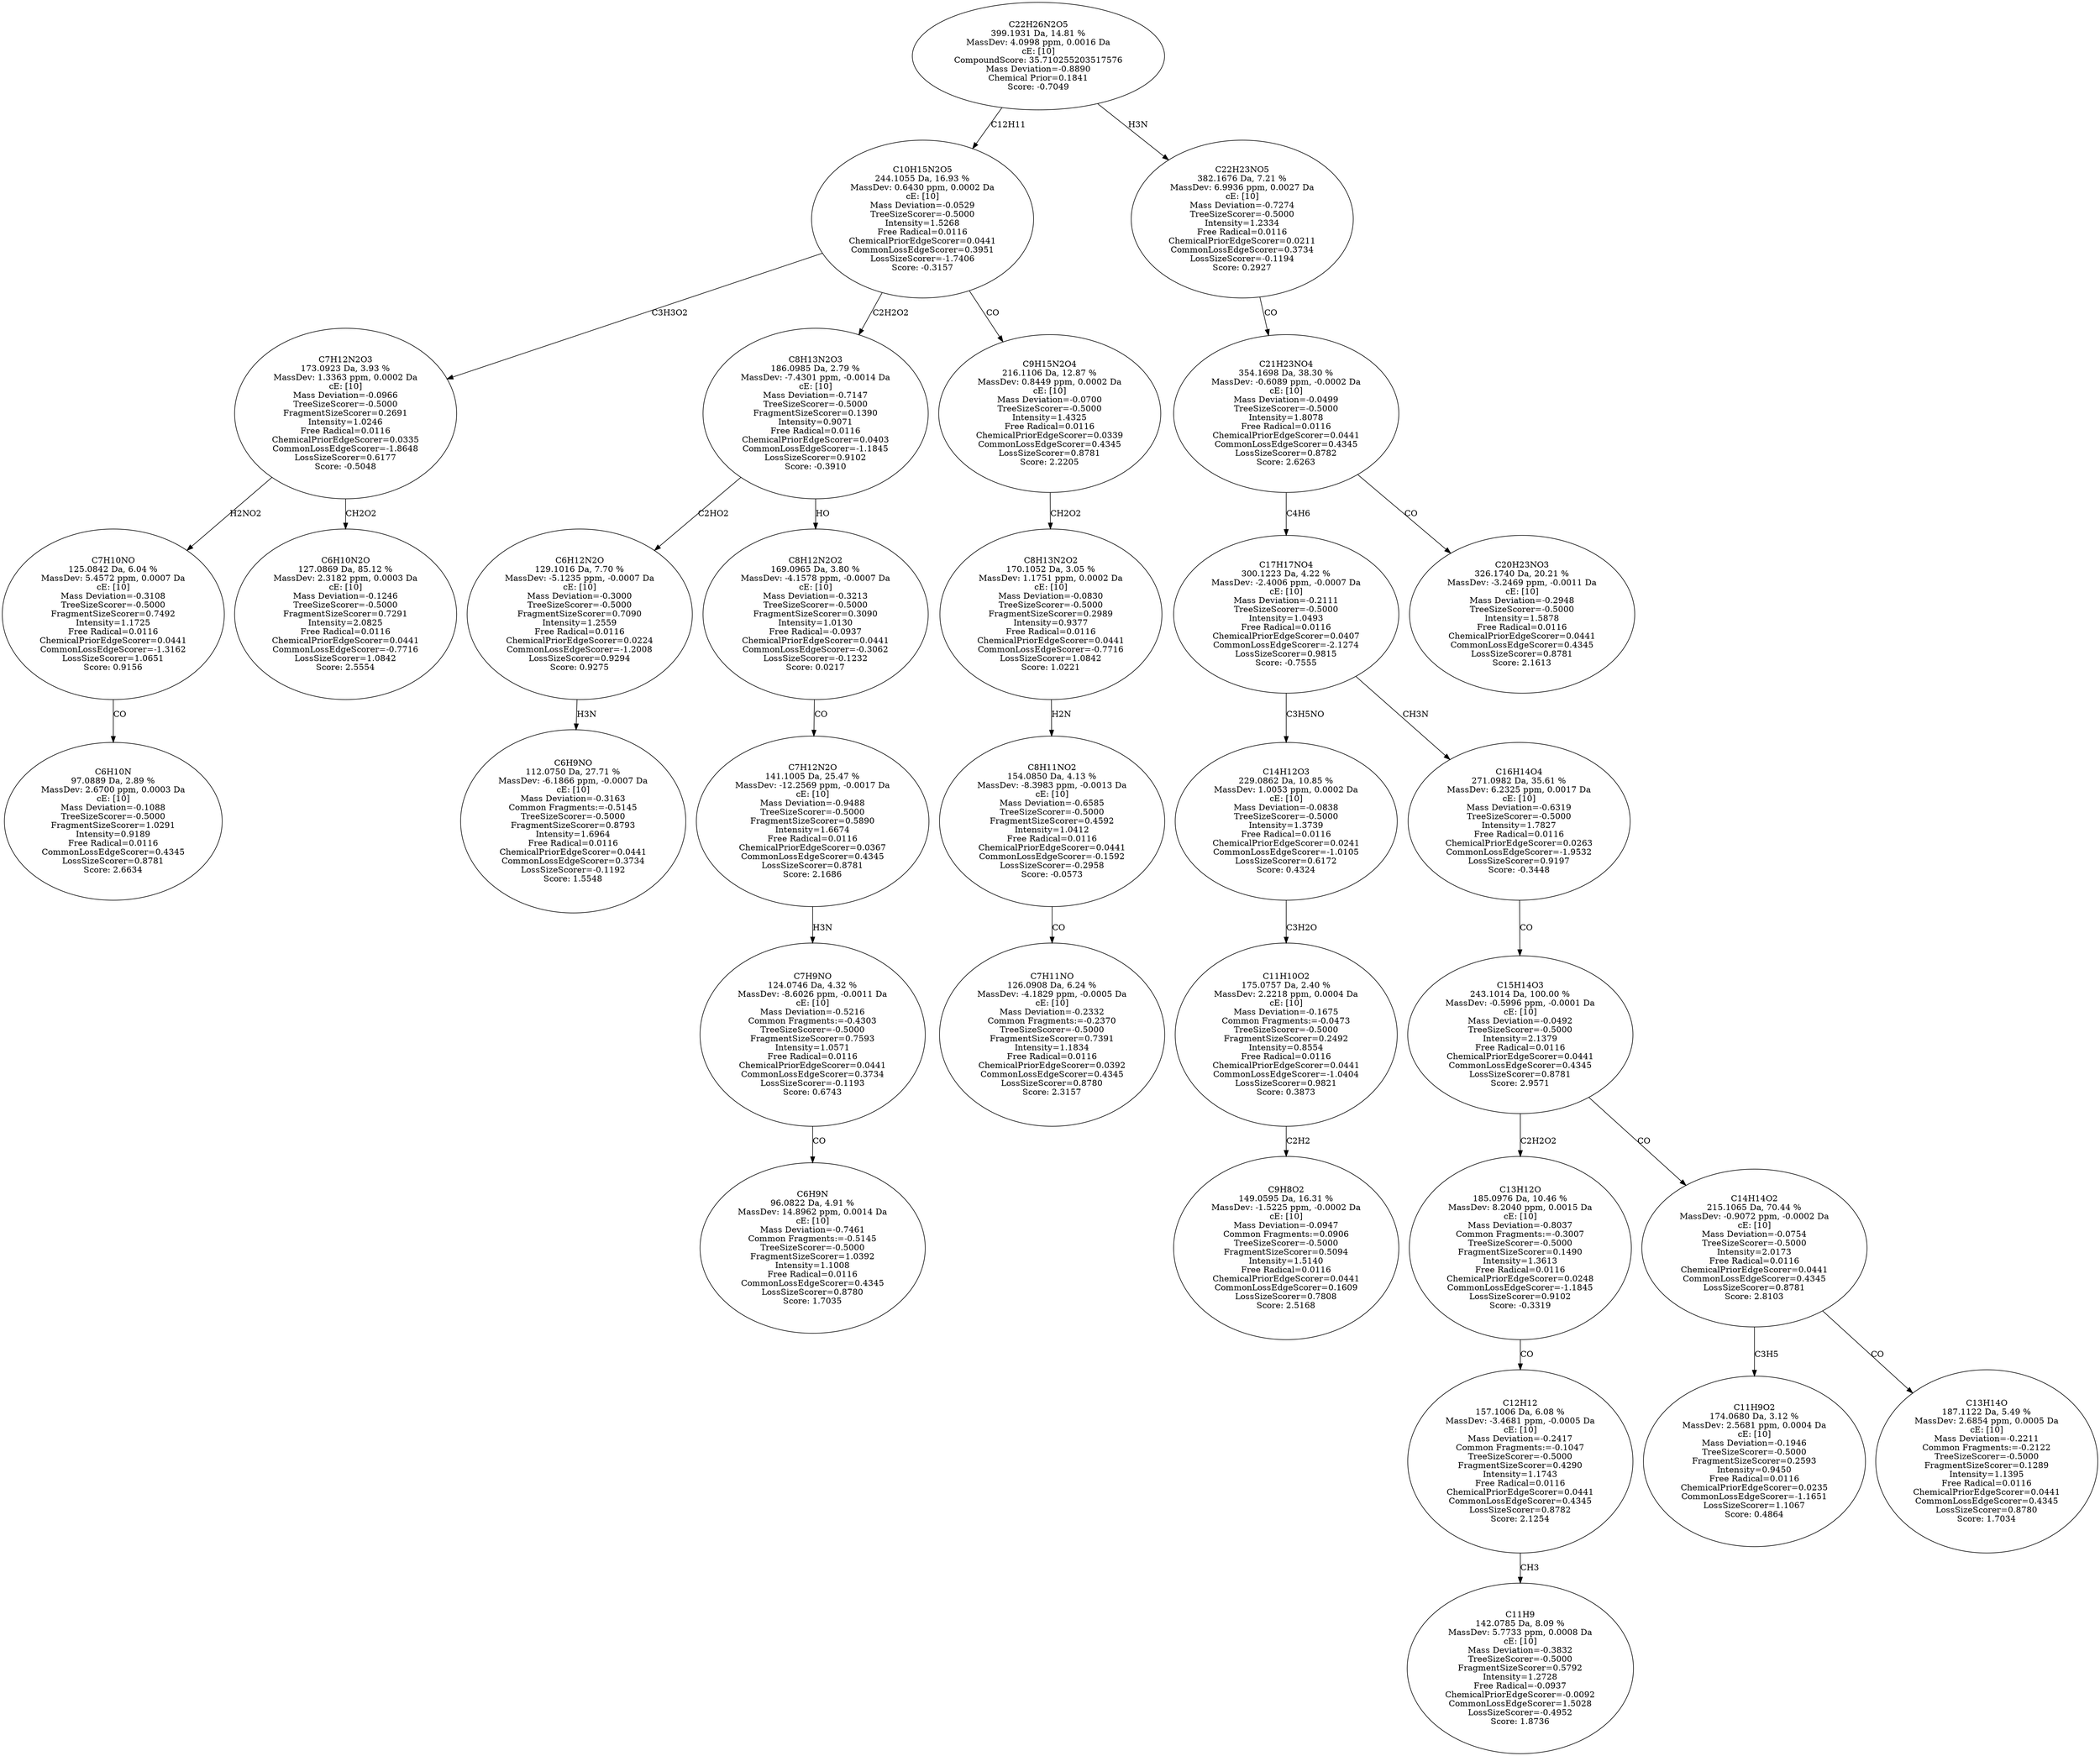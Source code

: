 strict digraph {
v1 [label="C6H10N\n97.0889 Da, 2.89 %\nMassDev: 2.6700 ppm, 0.0003 Da\ncE: [10]\nMass Deviation=-0.1088\nTreeSizeScorer=-0.5000\nFragmentSizeScorer=1.0291\nIntensity=0.9189\nFree Radical=0.0116\nCommonLossEdgeScorer=0.4345\nLossSizeScorer=0.8781\nScore: 2.6634"];
v2 [label="C7H10NO\n125.0842 Da, 6.04 %\nMassDev: 5.4572 ppm, 0.0007 Da\ncE: [10]\nMass Deviation=-0.3108\nTreeSizeScorer=-0.5000\nFragmentSizeScorer=0.7492\nIntensity=1.1725\nFree Radical=0.0116\nChemicalPriorEdgeScorer=0.0441\nCommonLossEdgeScorer=-1.3162\nLossSizeScorer=1.0651\nScore: 0.9156"];
v3 [label="C6H10N2O\n127.0869 Da, 85.12 %\nMassDev: 2.3182 ppm, 0.0003 Da\ncE: [10]\nMass Deviation=-0.1246\nTreeSizeScorer=-0.5000\nFragmentSizeScorer=0.7291\nIntensity=2.0825\nFree Radical=0.0116\nChemicalPriorEdgeScorer=0.0441\nCommonLossEdgeScorer=-0.7716\nLossSizeScorer=1.0842\nScore: 2.5554"];
v4 [label="C7H12N2O3\n173.0923 Da, 3.93 %\nMassDev: 1.3363 ppm, 0.0002 Da\ncE: [10]\nMass Deviation=-0.0966\nTreeSizeScorer=-0.5000\nFragmentSizeScorer=0.2691\nIntensity=1.0246\nFree Radical=0.0116\nChemicalPriorEdgeScorer=0.0335\nCommonLossEdgeScorer=-1.8648\nLossSizeScorer=0.6177\nScore: -0.5048"];
v5 [label="C6H9NO\n112.0750 Da, 27.71 %\nMassDev: -6.1866 ppm, -0.0007 Da\ncE: [10]\nMass Deviation=-0.3163\nCommon Fragments:=-0.5145\nTreeSizeScorer=-0.5000\nFragmentSizeScorer=0.8793\nIntensity=1.6964\nFree Radical=0.0116\nChemicalPriorEdgeScorer=0.0441\nCommonLossEdgeScorer=0.3734\nLossSizeScorer=-0.1192\nScore: 1.5548"];
v6 [label="C6H12N2O\n129.1016 Da, 7.70 %\nMassDev: -5.1235 ppm, -0.0007 Da\ncE: [10]\nMass Deviation=-0.3000\nTreeSizeScorer=-0.5000\nFragmentSizeScorer=0.7090\nIntensity=1.2559\nFree Radical=0.0116\nChemicalPriorEdgeScorer=0.0224\nCommonLossEdgeScorer=-1.2008\nLossSizeScorer=0.9294\nScore: 0.9275"];
v7 [label="C6H9N\n96.0822 Da, 4.91 %\nMassDev: 14.8962 ppm, 0.0014 Da\ncE: [10]\nMass Deviation=-0.7461\nCommon Fragments:=-0.5145\nTreeSizeScorer=-0.5000\nFragmentSizeScorer=1.0392\nIntensity=1.1008\nFree Radical=0.0116\nCommonLossEdgeScorer=0.4345\nLossSizeScorer=0.8780\nScore: 1.7035"];
v8 [label="C7H9NO\n124.0746 Da, 4.32 %\nMassDev: -8.6026 ppm, -0.0011 Da\ncE: [10]\nMass Deviation=-0.5216\nCommon Fragments:=-0.4303\nTreeSizeScorer=-0.5000\nFragmentSizeScorer=0.7593\nIntensity=1.0571\nFree Radical=0.0116\nChemicalPriorEdgeScorer=0.0441\nCommonLossEdgeScorer=0.3734\nLossSizeScorer=-0.1193\nScore: 0.6743"];
v9 [label="C7H12N2O\n141.1005 Da, 25.47 %\nMassDev: -12.2569 ppm, -0.0017 Da\ncE: [10]\nMass Deviation=-0.9488\nTreeSizeScorer=-0.5000\nFragmentSizeScorer=0.5890\nIntensity=1.6674\nFree Radical=0.0116\nChemicalPriorEdgeScorer=0.0367\nCommonLossEdgeScorer=0.4345\nLossSizeScorer=0.8781\nScore: 2.1686"];
v10 [label="C8H12N2O2\n169.0965 Da, 3.80 %\nMassDev: -4.1578 ppm, -0.0007 Da\ncE: [10]\nMass Deviation=-0.3213\nTreeSizeScorer=-0.5000\nFragmentSizeScorer=0.3090\nIntensity=1.0130\nFree Radical=-0.0937\nChemicalPriorEdgeScorer=0.0441\nCommonLossEdgeScorer=-0.3062\nLossSizeScorer=-0.1232\nScore: 0.0217"];
v11 [label="C8H13N2O3\n186.0985 Da, 2.79 %\nMassDev: -7.4301 ppm, -0.0014 Da\ncE: [10]\nMass Deviation=-0.7147\nTreeSizeScorer=-0.5000\nFragmentSizeScorer=0.1390\nIntensity=0.9071\nFree Radical=0.0116\nChemicalPriorEdgeScorer=0.0403\nCommonLossEdgeScorer=-1.1845\nLossSizeScorer=0.9102\nScore: -0.3910"];
v12 [label="C7H11NO\n126.0908 Da, 6.24 %\nMassDev: -4.1829 ppm, -0.0005 Da\ncE: [10]\nMass Deviation=-0.2332\nCommon Fragments:=-0.2370\nTreeSizeScorer=-0.5000\nFragmentSizeScorer=0.7391\nIntensity=1.1834\nFree Radical=0.0116\nChemicalPriorEdgeScorer=0.0392\nCommonLossEdgeScorer=0.4345\nLossSizeScorer=0.8780\nScore: 2.3157"];
v13 [label="C8H11NO2\n154.0850 Da, 4.13 %\nMassDev: -8.3983 ppm, -0.0013 Da\ncE: [10]\nMass Deviation=-0.6585\nTreeSizeScorer=-0.5000\nFragmentSizeScorer=0.4592\nIntensity=1.0412\nFree Radical=0.0116\nChemicalPriorEdgeScorer=0.0441\nCommonLossEdgeScorer=-0.1592\nLossSizeScorer=-0.2958\nScore: -0.0573"];
v14 [label="C8H13N2O2\n170.1052 Da, 3.05 %\nMassDev: 1.1751 ppm, 0.0002 Da\ncE: [10]\nMass Deviation=-0.0830\nTreeSizeScorer=-0.5000\nFragmentSizeScorer=0.2989\nIntensity=0.9377\nFree Radical=0.0116\nChemicalPriorEdgeScorer=0.0441\nCommonLossEdgeScorer=-0.7716\nLossSizeScorer=1.0842\nScore: 1.0221"];
v15 [label="C9H15N2O4\n216.1106 Da, 12.87 %\nMassDev: 0.8449 ppm, 0.0002 Da\ncE: [10]\nMass Deviation=-0.0700\nTreeSizeScorer=-0.5000\nIntensity=1.4325\nFree Radical=0.0116\nChemicalPriorEdgeScorer=0.0339\nCommonLossEdgeScorer=0.4345\nLossSizeScorer=0.8781\nScore: 2.2205"];
v16 [label="C10H15N2O5\n244.1055 Da, 16.93 %\nMassDev: 0.6430 ppm, 0.0002 Da\ncE: [10]\nMass Deviation=-0.0529\nTreeSizeScorer=-0.5000\nIntensity=1.5268\nFree Radical=0.0116\nChemicalPriorEdgeScorer=0.0441\nCommonLossEdgeScorer=0.3951\nLossSizeScorer=-1.7406\nScore: -0.3157"];
v17 [label="C9H8O2\n149.0595 Da, 16.31 %\nMassDev: -1.5225 ppm, -0.0002 Da\ncE: [10]\nMass Deviation=-0.0947\nCommon Fragments:=0.0906\nTreeSizeScorer=-0.5000\nFragmentSizeScorer=0.5094\nIntensity=1.5140\nFree Radical=0.0116\nChemicalPriorEdgeScorer=0.0441\nCommonLossEdgeScorer=0.1609\nLossSizeScorer=0.7808\nScore: 2.5168"];
v18 [label="C11H10O2\n175.0757 Da, 2.40 %\nMassDev: 2.2218 ppm, 0.0004 Da\ncE: [10]\nMass Deviation=-0.1675\nCommon Fragments:=-0.0473\nTreeSizeScorer=-0.5000\nFragmentSizeScorer=0.2492\nIntensity=0.8554\nFree Radical=0.0116\nChemicalPriorEdgeScorer=0.0441\nCommonLossEdgeScorer=-1.0404\nLossSizeScorer=0.9821\nScore: 0.3873"];
v19 [label="C14H12O3\n229.0862 Da, 10.85 %\nMassDev: 1.0053 ppm, 0.0002 Da\ncE: [10]\nMass Deviation=-0.0838\nTreeSizeScorer=-0.5000\nIntensity=1.3739\nFree Radical=0.0116\nChemicalPriorEdgeScorer=0.0241\nCommonLossEdgeScorer=-1.0105\nLossSizeScorer=0.6172\nScore: 0.4324"];
v20 [label="C11H9\n142.0785 Da, 8.09 %\nMassDev: 5.7733 ppm, 0.0008 Da\ncE: [10]\nMass Deviation=-0.3832\nTreeSizeScorer=-0.5000\nFragmentSizeScorer=0.5792\nIntensity=1.2728\nFree Radical=-0.0937\nChemicalPriorEdgeScorer=-0.0092\nCommonLossEdgeScorer=1.5028\nLossSizeScorer=-0.4952\nScore: 1.8736"];
v21 [label="C12H12\n157.1006 Da, 6.08 %\nMassDev: -3.4681 ppm, -0.0005 Da\ncE: [10]\nMass Deviation=-0.2417\nCommon Fragments:=-0.1047\nTreeSizeScorer=-0.5000\nFragmentSizeScorer=0.4290\nIntensity=1.1743\nFree Radical=0.0116\nChemicalPriorEdgeScorer=0.0441\nCommonLossEdgeScorer=0.4345\nLossSizeScorer=0.8782\nScore: 2.1254"];
v22 [label="C13H12O\n185.0976 Da, 10.46 %\nMassDev: 8.2040 ppm, 0.0015 Da\ncE: [10]\nMass Deviation=-0.8037\nCommon Fragments:=-0.3007\nTreeSizeScorer=-0.5000\nFragmentSizeScorer=0.1490\nIntensity=1.3613\nFree Radical=0.0116\nChemicalPriorEdgeScorer=0.0248\nCommonLossEdgeScorer=-1.1845\nLossSizeScorer=0.9102\nScore: -0.3319"];
v23 [label="C11H9O2\n174.0680 Da, 3.12 %\nMassDev: 2.5681 ppm, 0.0004 Da\ncE: [10]\nMass Deviation=-0.1946\nTreeSizeScorer=-0.5000\nFragmentSizeScorer=0.2593\nIntensity=0.9450\nFree Radical=0.0116\nChemicalPriorEdgeScorer=0.0235\nCommonLossEdgeScorer=-1.1651\nLossSizeScorer=1.1067\nScore: 0.4864"];
v24 [label="C13H14O\n187.1122 Da, 5.49 %\nMassDev: 2.6854 ppm, 0.0005 Da\ncE: [10]\nMass Deviation=-0.2211\nCommon Fragments:=-0.2122\nTreeSizeScorer=-0.5000\nFragmentSizeScorer=0.1289\nIntensity=1.1395\nFree Radical=0.0116\nChemicalPriorEdgeScorer=0.0441\nCommonLossEdgeScorer=0.4345\nLossSizeScorer=0.8780\nScore: 1.7034"];
v25 [label="C14H14O2\n215.1065 Da, 70.44 %\nMassDev: -0.9072 ppm, -0.0002 Da\ncE: [10]\nMass Deviation=-0.0754\nTreeSizeScorer=-0.5000\nIntensity=2.0173\nFree Radical=0.0116\nChemicalPriorEdgeScorer=0.0441\nCommonLossEdgeScorer=0.4345\nLossSizeScorer=0.8781\nScore: 2.8103"];
v26 [label="C15H14O3\n243.1014 Da, 100.00 %\nMassDev: -0.5996 ppm, -0.0001 Da\ncE: [10]\nMass Deviation=-0.0492\nTreeSizeScorer=-0.5000\nIntensity=2.1379\nFree Radical=0.0116\nChemicalPriorEdgeScorer=0.0441\nCommonLossEdgeScorer=0.4345\nLossSizeScorer=0.8781\nScore: 2.9571"];
v27 [label="C16H14O4\n271.0982 Da, 35.61 %\nMassDev: 6.2325 ppm, 0.0017 Da\ncE: [10]\nMass Deviation=-0.6319\nTreeSizeScorer=-0.5000\nIntensity=1.7827\nFree Radical=0.0116\nChemicalPriorEdgeScorer=0.0263\nCommonLossEdgeScorer=-1.9532\nLossSizeScorer=0.9197\nScore: -0.3448"];
v28 [label="C17H17NO4\n300.1223 Da, 4.22 %\nMassDev: -2.4006 ppm, -0.0007 Da\ncE: [10]\nMass Deviation=-0.2111\nTreeSizeScorer=-0.5000\nIntensity=1.0493\nFree Radical=0.0116\nChemicalPriorEdgeScorer=0.0407\nCommonLossEdgeScorer=-2.1274\nLossSizeScorer=0.9815\nScore: -0.7555"];
v29 [label="C20H23NO3\n326.1740 Da, 20.21 %\nMassDev: -3.2469 ppm, -0.0011 Da\ncE: [10]\nMass Deviation=-0.2948\nTreeSizeScorer=-0.5000\nIntensity=1.5878\nFree Radical=0.0116\nChemicalPriorEdgeScorer=0.0441\nCommonLossEdgeScorer=0.4345\nLossSizeScorer=0.8781\nScore: 2.1613"];
v30 [label="C21H23NO4\n354.1698 Da, 38.30 %\nMassDev: -0.6089 ppm, -0.0002 Da\ncE: [10]\nMass Deviation=-0.0499\nTreeSizeScorer=-0.5000\nIntensity=1.8078\nFree Radical=0.0116\nChemicalPriorEdgeScorer=0.0441\nCommonLossEdgeScorer=0.4345\nLossSizeScorer=0.8782\nScore: 2.6263"];
v31 [label="C22H23NO5\n382.1676 Da, 7.21 %\nMassDev: 6.9936 ppm, 0.0027 Da\ncE: [10]\nMass Deviation=-0.7274\nTreeSizeScorer=-0.5000\nIntensity=1.2334\nFree Radical=0.0116\nChemicalPriorEdgeScorer=0.0211\nCommonLossEdgeScorer=0.3734\nLossSizeScorer=-0.1194\nScore: 0.2927"];
v32 [label="C22H26N2O5\n399.1931 Da, 14.81 %\nMassDev: 4.0998 ppm, 0.0016 Da\ncE: [10]\nCompoundScore: 35.710255203517576\nMass Deviation=-0.8890\nChemical Prior=0.1841\nScore: -0.7049"];
v2 -> v1 [label="CO"];
v4 -> v2 [label="H2NO2"];
v4 -> v3 [label="CH2O2"];
v16 -> v4 [label="C3H3O2"];
v6 -> v5 [label="H3N"];
v11 -> v6 [label="C2HO2"];
v8 -> v7 [label="CO"];
v9 -> v8 [label="H3N"];
v10 -> v9 [label="CO"];
v11 -> v10 [label="HO"];
v16 -> v11 [label="C2H2O2"];
v13 -> v12 [label="CO"];
v14 -> v13 [label="H2N"];
v15 -> v14 [label="CH2O2"];
v16 -> v15 [label="CO"];
v32 -> v16 [label="C12H11"];
v18 -> v17 [label="C2H2"];
v19 -> v18 [label="C3H2O"];
v28 -> v19 [label="C3H5NO"];
v21 -> v20 [label="CH3"];
v22 -> v21 [label="CO"];
v26 -> v22 [label="C2H2O2"];
v25 -> v23 [label="C3H5"];
v25 -> v24 [label="CO"];
v26 -> v25 [label="CO"];
v27 -> v26 [label="CO"];
v28 -> v27 [label="CH3N"];
v30 -> v28 [label="C4H6"];
v30 -> v29 [label="CO"];
v31 -> v30 [label="CO"];
v32 -> v31 [label="H3N"];
}
